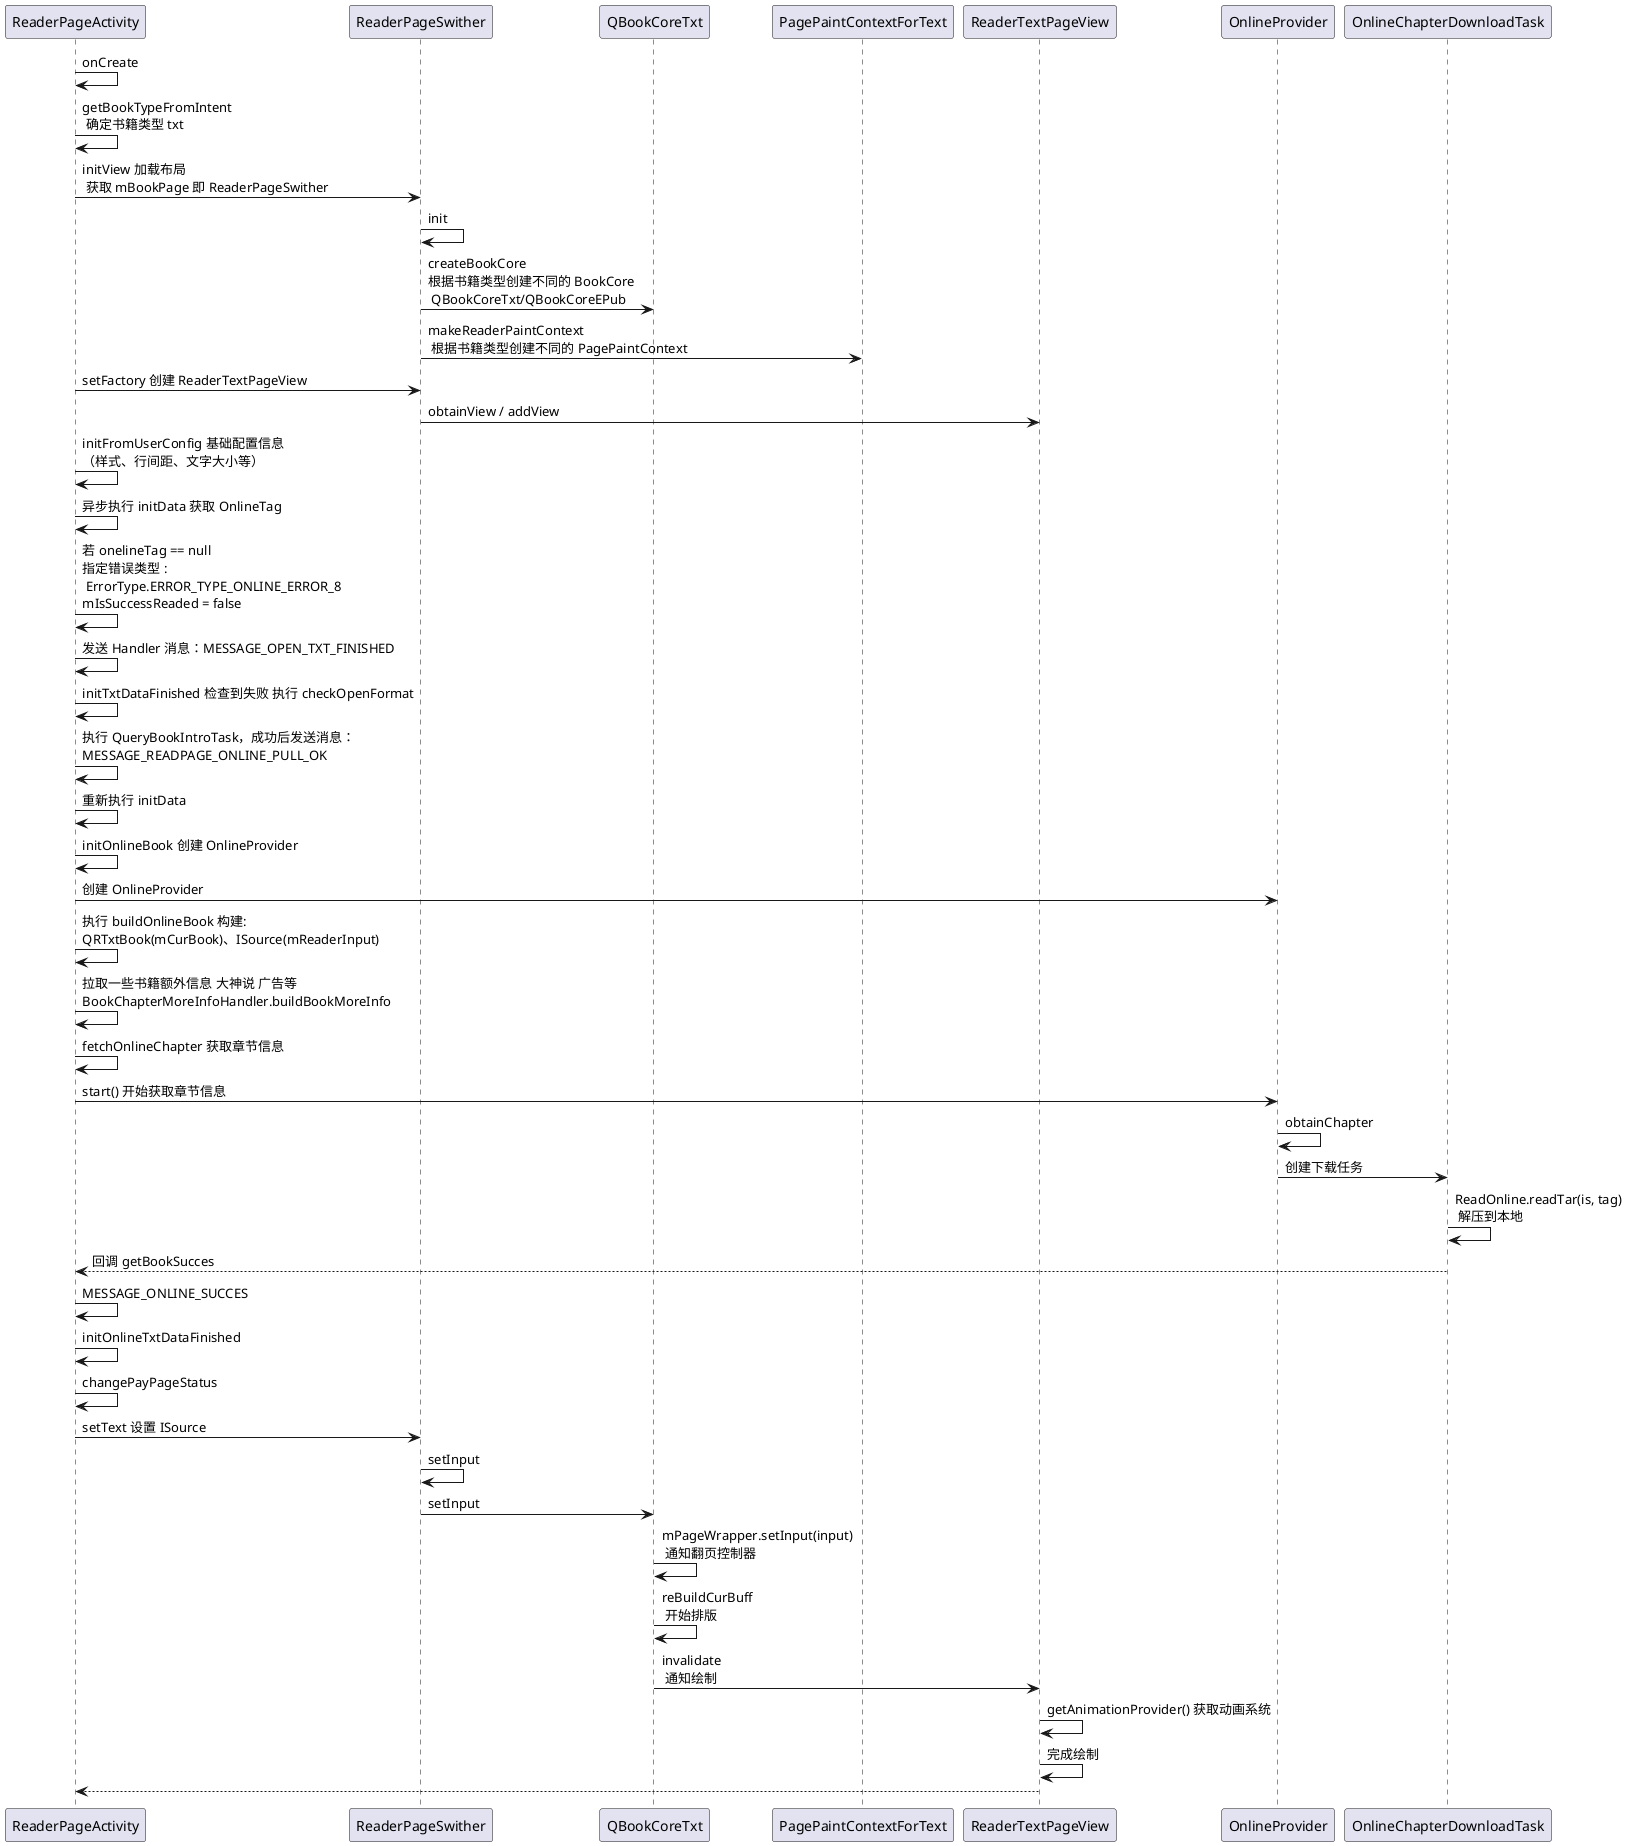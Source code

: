 @startuml
'Alice -> Bob: Authentication Request
'Bob --> Alice: Authentication Response
'
'Alice -> Bob: Another authentication Request
'Alice <-- Bob: another authentication Response

'阅读页启动流程 文本 TXT

ReaderPageActivity -> ReaderPageActivity: onCreate
ReaderPageActivity -> ReaderPageActivity: getBookTypeFromIntent \n 确定书籍类型 txt
'单词拼错至今仍未修改 -_-|| ReaderPageSwitcher
ReaderPageActivity -> ReaderPageSwither: initView 加载布局 \n 获取 mBookPage 即 ReaderPageSwither
ReaderPageSwither -> ReaderPageSwither:init
ReaderPageSwither -> QBookCoreTxt:createBookCore \n根据书籍类型创建不同的 BookCore \n QBookCoreTxt/QBookCoreEPub
ReaderPageSwither -> PagePaintContextForText:makeReaderPaintContext \n 根据书籍类型创建不同的 PagePaintContext
ReaderPageActivity -> ReaderPageSwither: setFactory 创建 ReaderTextPageView
ReaderPageSwither -> ReaderTextPageView: obtainView / addView
ReaderPageActivity -> ReaderPageActivity: initFromUserConfig 基础配置信息\n（样式、行间距、文字大小等）
ReaderPageActivity -> ReaderPageActivity: 异步执行 initData 获取 OnlineTag
ReaderPageActivity -> ReaderPageActivity: 若 onelineTag == null\n指定错误类型 :\n ErrorType.ERROR_TYPE_ONLINE_ERROR_8\nmIsSuccessReaded = false
ReaderPageActivity -> ReaderPageActivity: 发送 Handler 消息：MESSAGE_OPEN_TXT_FINISHED
ReaderPageActivity -> ReaderPageActivity: initTxtDataFinished 检查到失败 执行 checkOpenFormat
ReaderPageActivity -> ReaderPageActivity: 执行 QueryBookIntroTask，成功后发送消息：\nMESSAGE_READPAGE_ONLINE_PULL_OK
ReaderPageActivity -> ReaderPageActivity: 重新执行 initData
ReaderPageActivity -> ReaderPageActivity: initOnlineBook 创建 OnlineProvider
ReaderPageActivity -> OnlineProvider:  创建 OnlineProvider
ReaderPageActivity -> ReaderPageActivity: 执行 buildOnlineBook 构建:\nQRTxtBook(mCurBook)、ISource(mReaderInput)
ReaderPageActivity -> ReaderPageActivity: 拉取一些书籍额外信息 大神说 广告等\nBookChapterMoreInfoHandler.buildBookMoreInfo
ReaderPageActivity -> ReaderPageActivity: fetchOnlineChapter 获取章节信息
ReaderPageActivity -> OnlineProvider: start() 开始获取章节信息
OnlineProvider -> OnlineProvider: obtainChapter
OnlineProvider -> OnlineChapterDownloadTask: 创建下载任务
OnlineChapterDownloadTask -> OnlineChapterDownloadTask: ReadOnline.readTar(is, tag) \n 解压到本地
ReaderPageActivity <-- OnlineChapterDownloadTask: 回调 getBookSucces
ReaderPageActivity -> ReaderPageActivity: MESSAGE_ONLINE_SUCCES
ReaderPageActivity -> ReaderPageActivity: initOnlineTxtDataFinished
ReaderPageActivity -> ReaderPageActivity: changePayPageStatus
ReaderPageActivity -> ReaderPageSwither: setText 设置 ISource
ReaderPageSwither -> ReaderPageSwither: setInput
ReaderPageSwither -> QBookCoreTxt: setInput
QBookCoreTxt -> QBookCoreTxt:  mPageWrapper.setInput(input) \n 通知翻页控制器
QBookCoreTxt -> QBookCoreTxt:  reBuildCurBuff \n 开始排版
QBookCoreTxt -> ReaderTextPageView:  invalidate \n 通知绘制
ReaderTextPageView -> ReaderTextPageView: getAnimationProvider() 获取动画系统
ReaderTextPageView -> ReaderTextPageView: 完成绘制
ReaderPageActivity <-- ReaderTextPageView
@enduml
